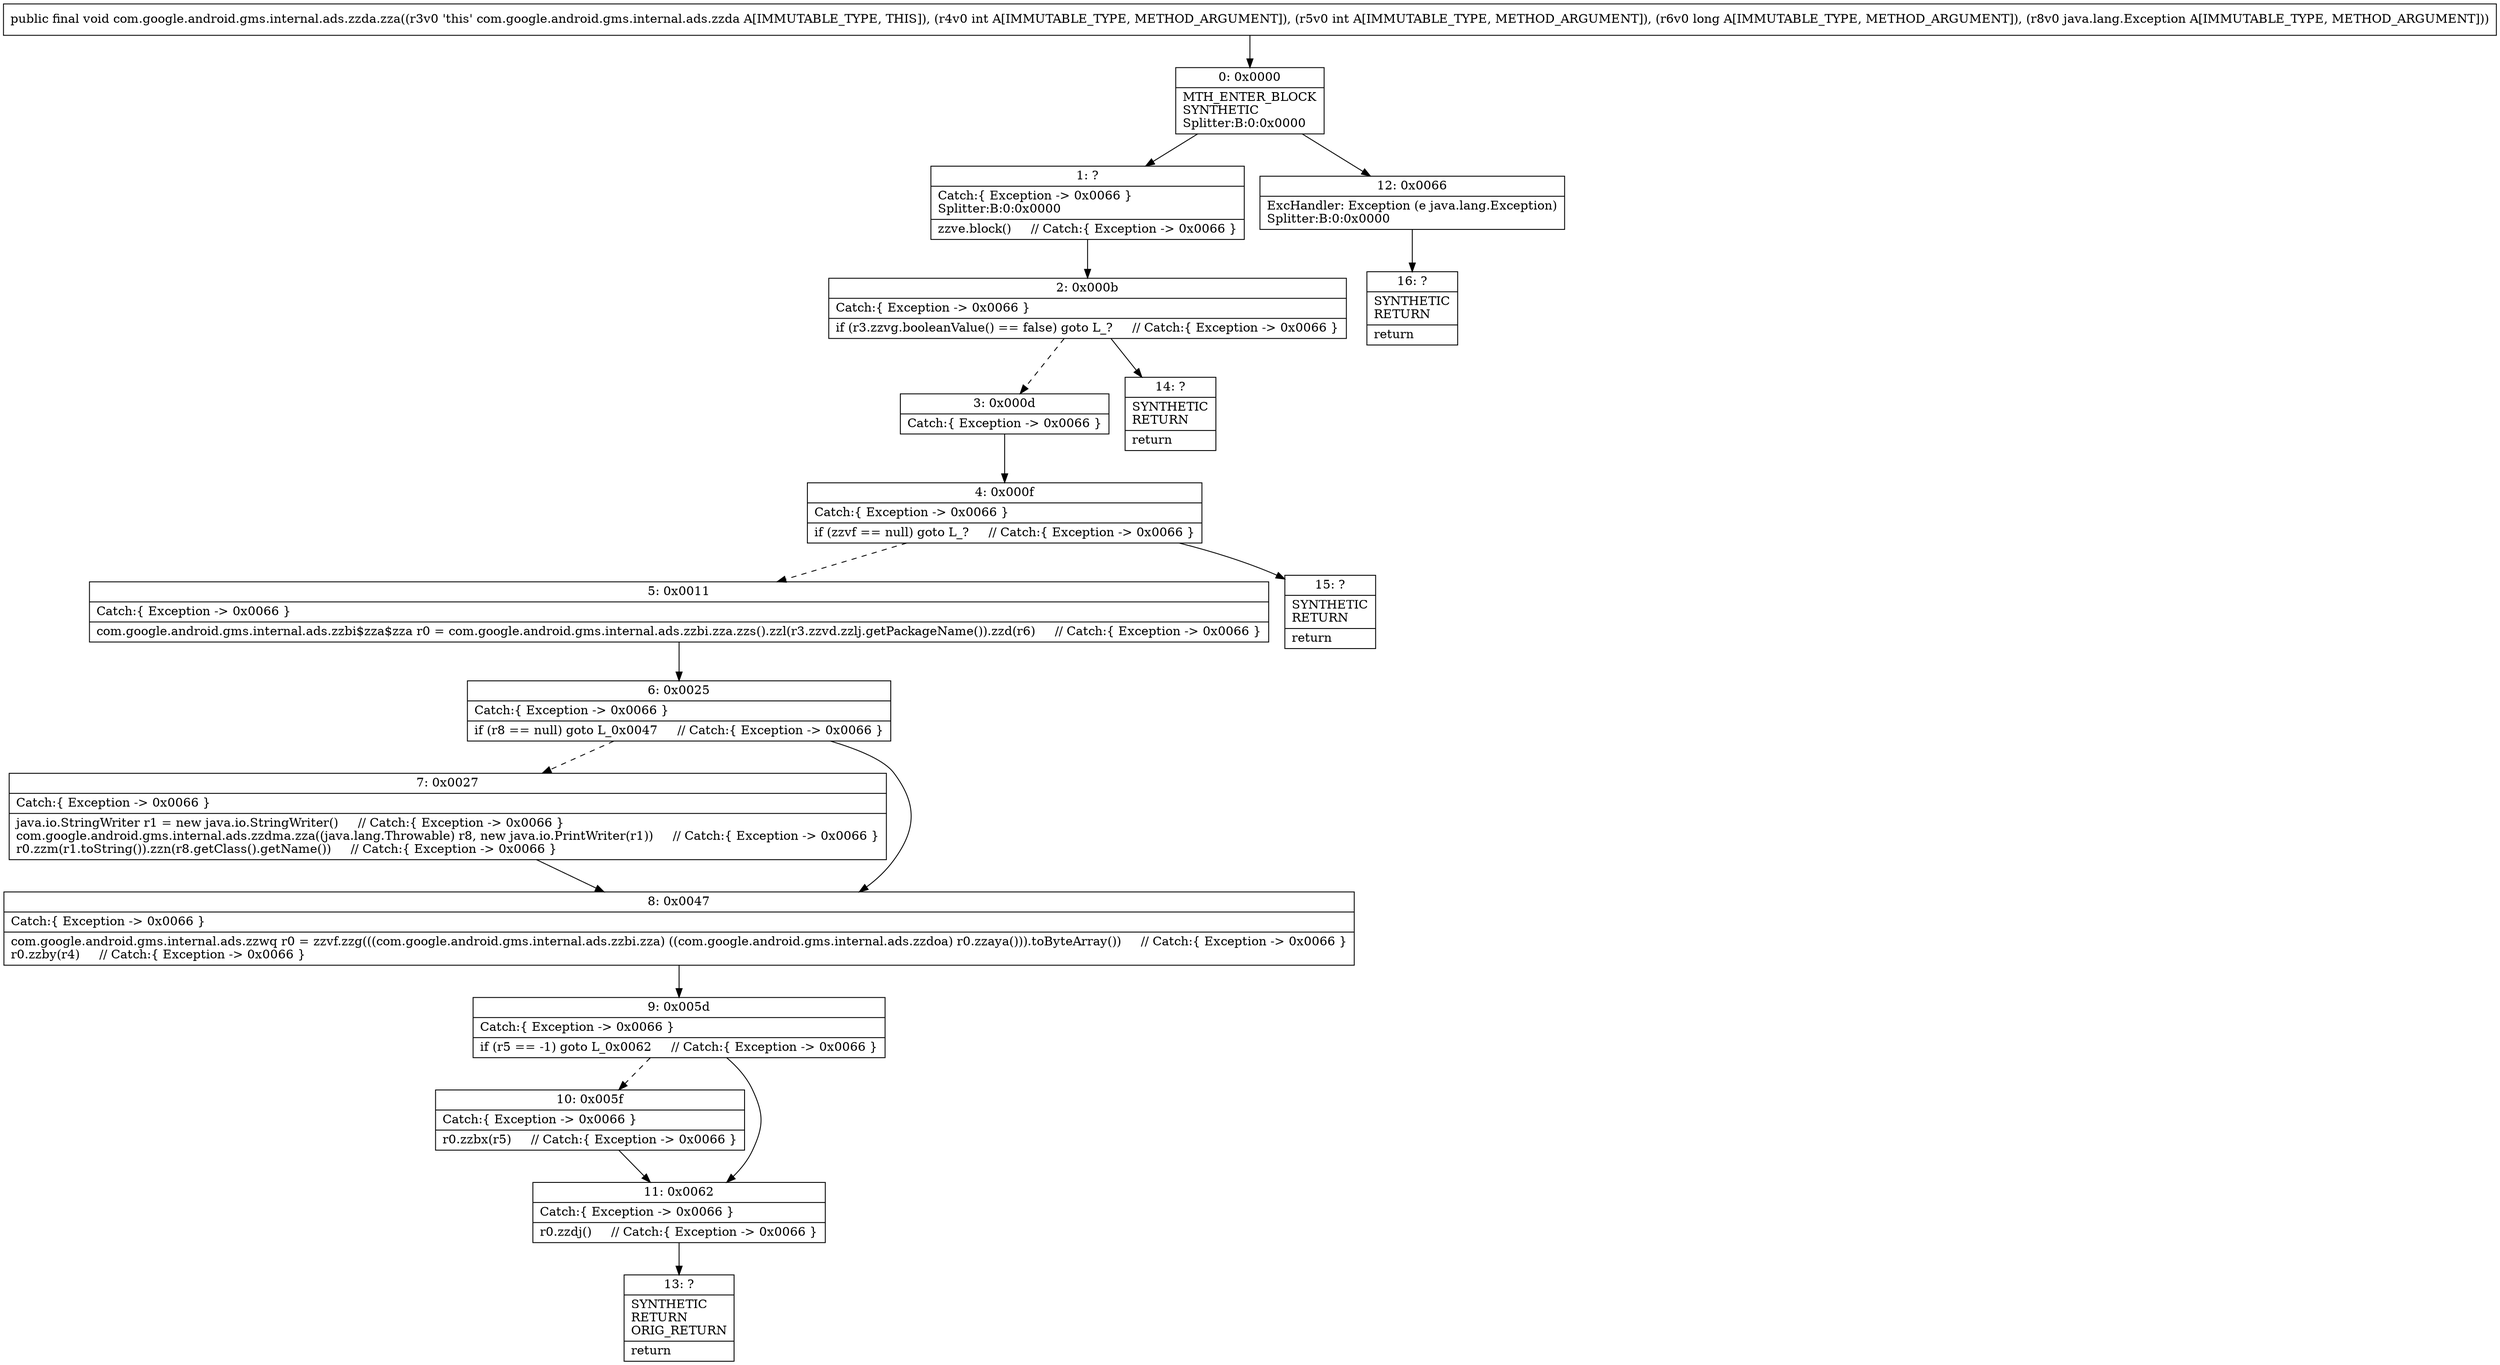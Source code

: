 digraph "CFG forcom.google.android.gms.internal.ads.zzda.zza(IIJLjava\/lang\/Exception;)V" {
Node_0 [shape=record,label="{0\:\ 0x0000|MTH_ENTER_BLOCK\lSYNTHETIC\lSplitter:B:0:0x0000\l}"];
Node_1 [shape=record,label="{1\:\ ?|Catch:\{ Exception \-\> 0x0066 \}\lSplitter:B:0:0x0000\l|zzve.block()     \/\/ Catch:\{ Exception \-\> 0x0066 \}\l}"];
Node_2 [shape=record,label="{2\:\ 0x000b|Catch:\{ Exception \-\> 0x0066 \}\l|if (r3.zzvg.booleanValue() == false) goto L_?     \/\/ Catch:\{ Exception \-\> 0x0066 \}\l}"];
Node_3 [shape=record,label="{3\:\ 0x000d|Catch:\{ Exception \-\> 0x0066 \}\l}"];
Node_4 [shape=record,label="{4\:\ 0x000f|Catch:\{ Exception \-\> 0x0066 \}\l|if (zzvf == null) goto L_?     \/\/ Catch:\{ Exception \-\> 0x0066 \}\l}"];
Node_5 [shape=record,label="{5\:\ 0x0011|Catch:\{ Exception \-\> 0x0066 \}\l|com.google.android.gms.internal.ads.zzbi$zza$zza r0 = com.google.android.gms.internal.ads.zzbi.zza.zzs().zzl(r3.zzvd.zzlj.getPackageName()).zzd(r6)     \/\/ Catch:\{ Exception \-\> 0x0066 \}\l}"];
Node_6 [shape=record,label="{6\:\ 0x0025|Catch:\{ Exception \-\> 0x0066 \}\l|if (r8 == null) goto L_0x0047     \/\/ Catch:\{ Exception \-\> 0x0066 \}\l}"];
Node_7 [shape=record,label="{7\:\ 0x0027|Catch:\{ Exception \-\> 0x0066 \}\l|java.io.StringWriter r1 = new java.io.StringWriter()     \/\/ Catch:\{ Exception \-\> 0x0066 \}\lcom.google.android.gms.internal.ads.zzdma.zza((java.lang.Throwable) r8, new java.io.PrintWriter(r1))     \/\/ Catch:\{ Exception \-\> 0x0066 \}\lr0.zzm(r1.toString()).zzn(r8.getClass().getName())     \/\/ Catch:\{ Exception \-\> 0x0066 \}\l}"];
Node_8 [shape=record,label="{8\:\ 0x0047|Catch:\{ Exception \-\> 0x0066 \}\l|com.google.android.gms.internal.ads.zzwq r0 = zzvf.zzg(((com.google.android.gms.internal.ads.zzbi.zza) ((com.google.android.gms.internal.ads.zzdoa) r0.zzaya())).toByteArray())     \/\/ Catch:\{ Exception \-\> 0x0066 \}\lr0.zzby(r4)     \/\/ Catch:\{ Exception \-\> 0x0066 \}\l}"];
Node_9 [shape=record,label="{9\:\ 0x005d|Catch:\{ Exception \-\> 0x0066 \}\l|if (r5 == \-1) goto L_0x0062     \/\/ Catch:\{ Exception \-\> 0x0066 \}\l}"];
Node_10 [shape=record,label="{10\:\ 0x005f|Catch:\{ Exception \-\> 0x0066 \}\l|r0.zzbx(r5)     \/\/ Catch:\{ Exception \-\> 0x0066 \}\l}"];
Node_11 [shape=record,label="{11\:\ 0x0062|Catch:\{ Exception \-\> 0x0066 \}\l|r0.zzdj()     \/\/ Catch:\{ Exception \-\> 0x0066 \}\l}"];
Node_12 [shape=record,label="{12\:\ 0x0066|ExcHandler: Exception (e java.lang.Exception)\lSplitter:B:0:0x0000\l}"];
Node_13 [shape=record,label="{13\:\ ?|SYNTHETIC\lRETURN\lORIG_RETURN\l|return\l}"];
Node_14 [shape=record,label="{14\:\ ?|SYNTHETIC\lRETURN\l|return\l}"];
Node_15 [shape=record,label="{15\:\ ?|SYNTHETIC\lRETURN\l|return\l}"];
Node_16 [shape=record,label="{16\:\ ?|SYNTHETIC\lRETURN\l|return\l}"];
MethodNode[shape=record,label="{public final void com.google.android.gms.internal.ads.zzda.zza((r3v0 'this' com.google.android.gms.internal.ads.zzda A[IMMUTABLE_TYPE, THIS]), (r4v0 int A[IMMUTABLE_TYPE, METHOD_ARGUMENT]), (r5v0 int A[IMMUTABLE_TYPE, METHOD_ARGUMENT]), (r6v0 long A[IMMUTABLE_TYPE, METHOD_ARGUMENT]), (r8v0 java.lang.Exception A[IMMUTABLE_TYPE, METHOD_ARGUMENT])) }"];
MethodNode -> Node_0;
Node_0 -> Node_1;
Node_0 -> Node_12;
Node_1 -> Node_2;
Node_2 -> Node_3[style=dashed];
Node_2 -> Node_14;
Node_3 -> Node_4;
Node_4 -> Node_5[style=dashed];
Node_4 -> Node_15;
Node_5 -> Node_6;
Node_6 -> Node_7[style=dashed];
Node_6 -> Node_8;
Node_7 -> Node_8;
Node_8 -> Node_9;
Node_9 -> Node_10[style=dashed];
Node_9 -> Node_11;
Node_10 -> Node_11;
Node_11 -> Node_13;
Node_12 -> Node_16;
}


